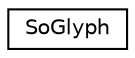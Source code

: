 digraph "Graphical Class Hierarchy"
{
 // LATEX_PDF_SIZE
  edge [fontname="Helvetica",fontsize="10",labelfontname="Helvetica",labelfontsize="10"];
  node [fontname="Helvetica",fontsize="10",shape=record];
  rankdir="LR";
  Node0 [label="SoGlyph",height=0.2,width=0.4,color="black", fillcolor="white", style="filled",URL="$classSoGlyph.html",tooltip="The SoGlyph class is used to generate and reuse font glyph bitmaps and outlines."];
}
